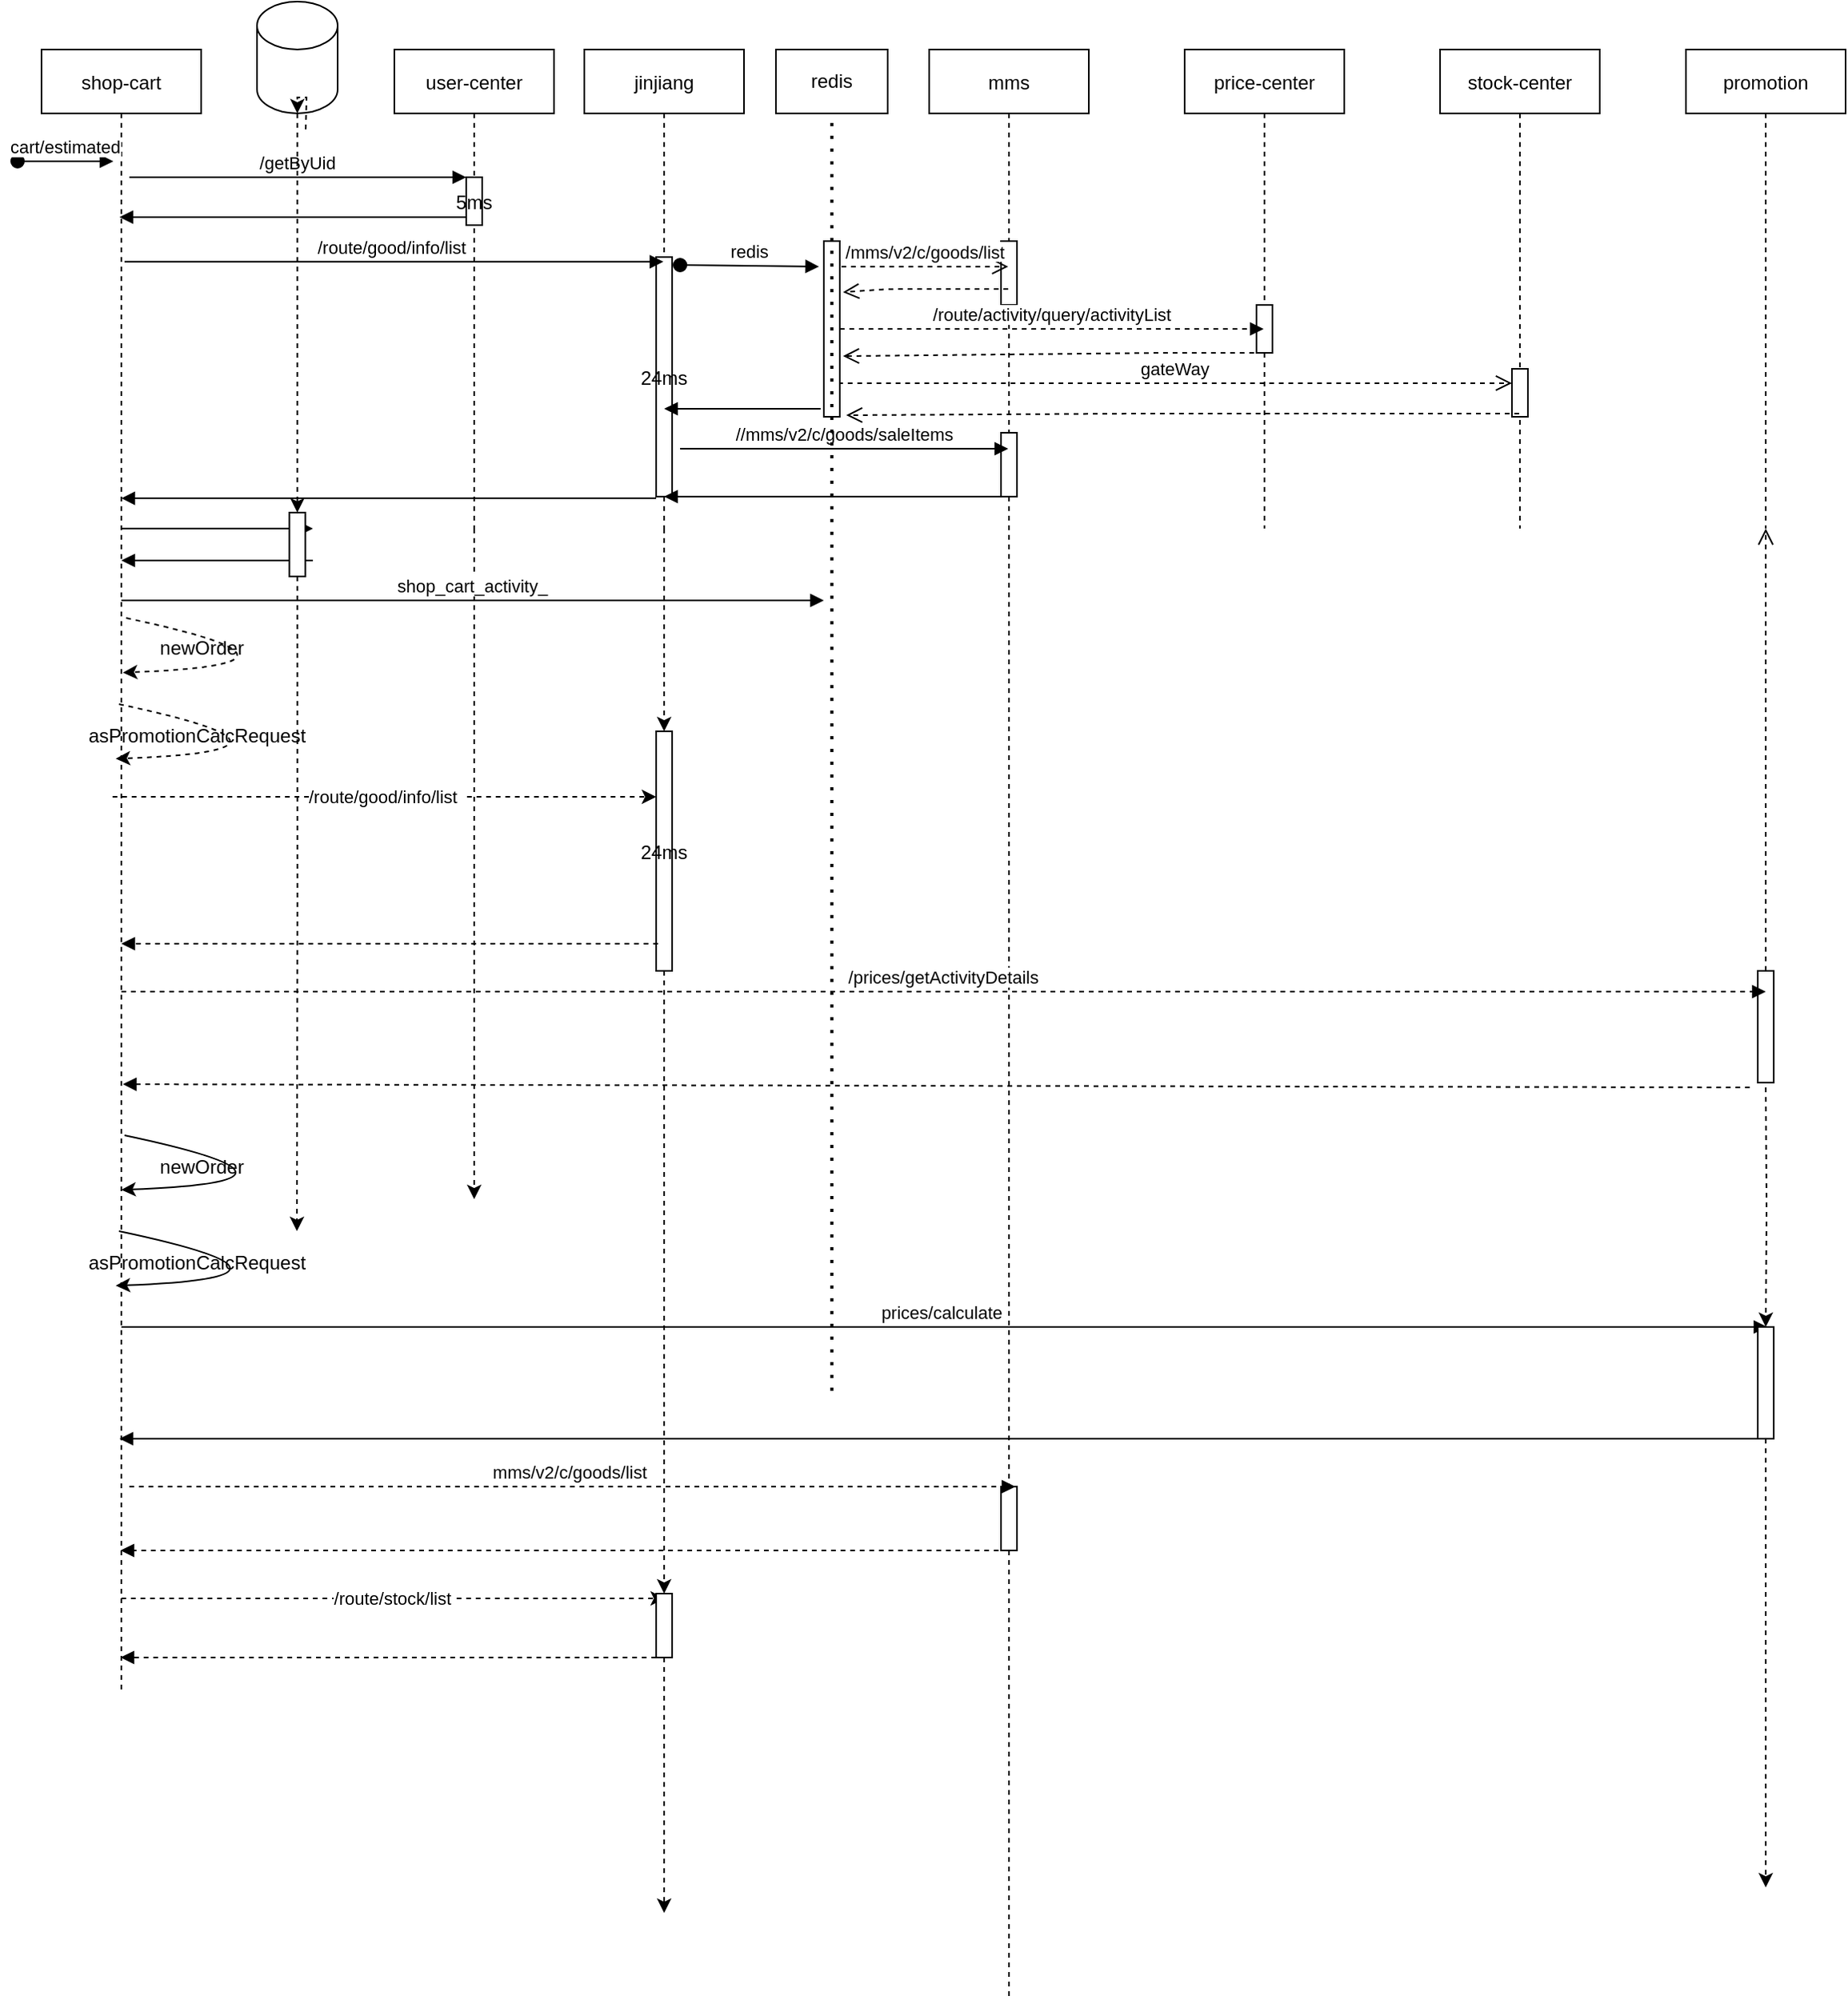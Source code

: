 <mxfile version="14.2.7" type="github">
  <diagram id="kgpKYQtTHZ0yAKxKKP6v" name="Page-1">
    <mxGraphModel dx="1977" dy="1080" grid="1" gridSize="10" guides="1" tooltips="1" connect="1" arrows="1" fold="1" page="1" pageScale="1" pageWidth="850" pageHeight="1100" math="0" shadow="0">
      <root>
        <mxCell id="0" />
        <mxCell id="1" parent="0" />
        <mxCell id="3nuBFxr9cyL0pnOWT2aG-1" value="shop-cart" style="shape=umlLifeline;perimeter=lifelinePerimeter;container=1;collapsible=0;recursiveResize=0;rounded=0;shadow=0;strokeWidth=1;" parent="1" vertex="1">
          <mxGeometry x="120" y="80" width="100" height="1030" as="geometry" />
        </mxCell>
        <mxCell id="3nuBFxr9cyL0pnOWT2aG-3" value="cart/estimated" style="verticalAlign=bottom;startArrow=oval;endArrow=block;startSize=8;shadow=0;strokeWidth=1;" parent="3nuBFxr9cyL0pnOWT2aG-1" edge="1">
          <mxGeometry relative="1" as="geometry">
            <mxPoint x="-15" y="70" as="sourcePoint" />
            <mxPoint x="45" y="70" as="targetPoint" />
          </mxGeometry>
        </mxCell>
        <mxCell id="YWAVucUWXaYQgddrqx2p-33" style="edgeStyle=orthogonalEdgeStyle;rounded=0;orthogonalLoop=1;jettySize=auto;html=1;dashed=1;" edge="1" parent="1" source="3nuBFxr9cyL0pnOWT2aG-5">
          <mxGeometry relative="1" as="geometry">
            <mxPoint x="391" y="800" as="targetPoint" />
          </mxGeometry>
        </mxCell>
        <mxCell id="3nuBFxr9cyL0pnOWT2aG-5" value="user-center" style="shape=umlLifeline;perimeter=lifelinePerimeter;container=1;collapsible=0;recursiveResize=0;rounded=0;shadow=0;strokeWidth=1;" parent="1" vertex="1">
          <mxGeometry x="341" y="80" width="100" height="300" as="geometry" />
        </mxCell>
        <mxCell id="3nuBFxr9cyL0pnOWT2aG-6" value="5ms" style="points=[];perimeter=orthogonalPerimeter;rounded=0;shadow=0;strokeWidth=1;" parent="3nuBFxr9cyL0pnOWT2aG-5" vertex="1">
          <mxGeometry x="45" y="80" width="10" height="30" as="geometry" />
        </mxCell>
        <mxCell id="3nuBFxr9cyL0pnOWT2aG-8" value="/getByUid" style="verticalAlign=bottom;endArrow=block;entryX=0;entryY=0;shadow=0;strokeWidth=1;" parent="1" target="3nuBFxr9cyL0pnOWT2aG-6" edge="1">
          <mxGeometry relative="1" as="geometry">
            <mxPoint x="175" y="160" as="sourcePoint" />
          </mxGeometry>
        </mxCell>
        <mxCell id="3nuBFxr9cyL0pnOWT2aG-9" value="" style="verticalAlign=bottom;endArrow=block;shadow=0;strokeWidth=1;" parent="1" edge="1">
          <mxGeometry relative="1" as="geometry">
            <mxPoint x="386" y="185" as="sourcePoint" />
            <mxPoint x="168.833" y="185" as="targetPoint" />
          </mxGeometry>
        </mxCell>
        <mxCell id="YWAVucUWXaYQgddrqx2p-34" style="edgeStyle=orthogonalEdgeStyle;rounded=0;orthogonalLoop=1;jettySize=auto;html=1;dashed=1;" edge="1" parent="1" source="YWAVucUWXaYQgddrqx2p-78">
          <mxGeometry relative="1" as="geometry">
            <mxPoint x="510" y="1247" as="targetPoint" />
          </mxGeometry>
        </mxCell>
        <mxCell id="YWAVucUWXaYQgddrqx2p-1" value="jinjiang" style="shape=umlLifeline;perimeter=lifelinePerimeter;container=1;collapsible=0;recursiveResize=0;rounded=0;shadow=0;strokeWidth=1;" vertex="1" parent="1">
          <mxGeometry x="460" y="80" width="100" height="300" as="geometry" />
        </mxCell>
        <mxCell id="YWAVucUWXaYQgddrqx2p-2" value="24ms" style="points=[];perimeter=orthogonalPerimeter;rounded=0;shadow=0;strokeWidth=1;" vertex="1" parent="YWAVucUWXaYQgddrqx2p-1">
          <mxGeometry x="45" y="130" width="10" height="150" as="geometry" />
        </mxCell>
        <mxCell id="YWAVucUWXaYQgddrqx2p-13" value="redis" style="verticalAlign=bottom;startArrow=oval;endArrow=block;startSize=8;shadow=0;strokeWidth=1;entryX=-0.3;entryY=0.145;entryDx=0;entryDy=0;entryPerimeter=0;" edge="1" parent="YWAVucUWXaYQgddrqx2p-1" target="YWAVucUWXaYQgddrqx2p-12">
          <mxGeometry relative="1" as="geometry">
            <mxPoint x="60" y="135" as="sourcePoint" />
            <mxPoint x="108" y="135" as="targetPoint" />
          </mxGeometry>
        </mxCell>
        <mxCell id="YWAVucUWXaYQgddrqx2p-5" value="/route/good/info/list " style="verticalAlign=bottom;endArrow=block;shadow=0;strokeWidth=1;exitX=0.52;exitY=0.23;exitDx=0;exitDy=0;exitPerimeter=0;" edge="1" parent="1">
          <mxGeometry relative="1" as="geometry">
            <mxPoint x="172" y="212.9" as="sourcePoint" />
            <mxPoint x="509.5" y="212.9" as="targetPoint" />
          </mxGeometry>
        </mxCell>
        <mxCell id="YWAVucUWXaYQgddrqx2p-6" value="" style="verticalAlign=bottom;endArrow=block;shadow=0;strokeWidth=1;exitX=0;exitY=1.007;exitDx=0;exitDy=0;exitPerimeter=0;" edge="1" parent="1" source="YWAVucUWXaYQgddrqx2p-2" target="3nuBFxr9cyL0pnOWT2aG-1">
          <mxGeometry relative="1" as="geometry">
            <mxPoint x="505.5" y="300" as="sourcePoint" />
            <mxPoint x="330" y="300" as="targetPoint" />
          </mxGeometry>
        </mxCell>
        <mxCell id="YWAVucUWXaYQgddrqx2p-8" value="mms" style="shape=umlLifeline;perimeter=lifelinePerimeter;container=1;collapsible=0;recursiveResize=0;rounded=0;shadow=0;strokeWidth=1;" vertex="1" parent="1">
          <mxGeometry x="676" y="80" width="100" height="1220" as="geometry" />
        </mxCell>
        <mxCell id="YWAVucUWXaYQgddrqx2p-9" value="" style="points=[];perimeter=orthogonalPerimeter;rounded=0;shadow=0;strokeWidth=1;" vertex="1" parent="YWAVucUWXaYQgddrqx2p-8">
          <mxGeometry x="45" y="120" width="10" height="40" as="geometry" />
        </mxCell>
        <mxCell id="YWAVucUWXaYQgddrqx2p-19" value="" style="points=[];perimeter=orthogonalPerimeter;rounded=0;shadow=0;strokeWidth=1;" vertex="1" parent="YWAVucUWXaYQgddrqx2p-8">
          <mxGeometry x="45" y="240" width="10" height="40" as="geometry" />
        </mxCell>
        <mxCell id="YWAVucUWXaYQgddrqx2p-75" value="" style="points=[];perimeter=orthogonalPerimeter;rounded=0;shadow=0;strokeWidth=1;" vertex="1" parent="YWAVucUWXaYQgddrqx2p-8">
          <mxGeometry x="45" y="900" width="10" height="40" as="geometry" />
        </mxCell>
        <mxCell id="YWAVucUWXaYQgddrqx2p-15" value="/mms/v2/c/goods/list" style="verticalAlign=bottom;endArrow=open;dashed=1;endSize=8;shadow=0;strokeWidth=1;exitX=1.1;exitY=0.145;exitDx=0;exitDy=0;exitPerimeter=0;" edge="1" parent="1" source="YWAVucUWXaYQgddrqx2p-12" target="YWAVucUWXaYQgddrqx2p-8">
          <mxGeometry relative="1" as="geometry">
            <mxPoint x="679.5" y="214.5" as="targetPoint" />
            <mxPoint x="580" y="214.5" as="sourcePoint" />
          </mxGeometry>
        </mxCell>
        <mxCell id="YWAVucUWXaYQgddrqx2p-16" value="" style="verticalAlign=bottom;endArrow=block;shadow=0;strokeWidth=1;" edge="1" parent="1">
          <mxGeometry relative="1" as="geometry">
            <mxPoint x="608" y="305" as="sourcePoint" />
            <mxPoint x="510" y="305" as="targetPoint" />
          </mxGeometry>
        </mxCell>
        <mxCell id="YWAVucUWXaYQgddrqx2p-20" value="//mms/v2/c/goods/saleItems" style="verticalAlign=bottom;endArrow=block;shadow=0;strokeWidth=1;" edge="1" parent="1" target="YWAVucUWXaYQgddrqx2p-8">
          <mxGeometry relative="1" as="geometry">
            <mxPoint x="520" y="330" as="sourcePoint" />
            <mxPoint x="674.75" y="330" as="targetPoint" />
            <Array as="points">
              <mxPoint x="590" y="330" />
            </Array>
          </mxGeometry>
        </mxCell>
        <mxCell id="YWAVucUWXaYQgddrqx2p-21" value="" style="verticalAlign=bottom;endArrow=block;shadow=0;strokeWidth=1;exitX=0.2;exitY=1;exitDx=0;exitDy=0;exitPerimeter=0;" edge="1" parent="1" source="YWAVucUWXaYQgddrqx2p-19" target="YWAVucUWXaYQgddrqx2p-1">
          <mxGeometry relative="1" as="geometry">
            <mxPoint x="670" y="290" as="sourcePoint" />
            <mxPoint x="620" y="290" as="targetPoint" />
            <Array as="points">
              <mxPoint x="550" y="360" />
            </Array>
          </mxGeometry>
        </mxCell>
        <mxCell id="YWAVucUWXaYQgddrqx2p-22" value="price-center" style="shape=umlLifeline;perimeter=lifelinePerimeter;container=1;collapsible=0;recursiveResize=0;rounded=0;shadow=0;strokeWidth=1;" vertex="1" parent="1">
          <mxGeometry x="836" y="80" width="100" height="300" as="geometry" />
        </mxCell>
        <mxCell id="YWAVucUWXaYQgddrqx2p-23" value="" style="points=[];perimeter=orthogonalPerimeter;rounded=0;shadow=0;strokeWidth=1;" vertex="1" parent="YWAVucUWXaYQgddrqx2p-22">
          <mxGeometry x="45" y="160" width="10" height="30" as="geometry" />
        </mxCell>
        <mxCell id="YWAVucUWXaYQgddrqx2p-24" value="/route/activity/query/activityList" style="verticalAlign=bottom;endArrow=block;shadow=0;strokeWidth=1;dashed=1;" edge="1" parent="1" source="YWAVucUWXaYQgddrqx2p-12" target="YWAVucUWXaYQgddrqx2p-22">
          <mxGeometry relative="1" as="geometry">
            <mxPoint x="583" y="250" as="sourcePoint" />
            <mxPoint x="839.5" y="250" as="targetPoint" />
          </mxGeometry>
        </mxCell>
        <mxCell id="YWAVucUWXaYQgddrqx2p-26" value="" style="verticalAlign=bottom;endArrow=open;dashed=1;endSize=8;shadow=0;strokeWidth=1;entryX=1.2;entryY=0.291;entryDx=0;entryDy=0;entryPerimeter=0;" edge="1" parent="1" source="YWAVucUWXaYQgddrqx2p-8" target="YWAVucUWXaYQgddrqx2p-12">
          <mxGeometry relative="1" as="geometry">
            <mxPoint x="580" y="230" as="targetPoint" />
            <mxPoint x="672" y="230" as="sourcePoint" />
            <Array as="points">
              <mxPoint x="650" y="230" />
            </Array>
          </mxGeometry>
        </mxCell>
        <mxCell id="YWAVucUWXaYQgddrqx2p-27" value="" style="verticalAlign=bottom;endArrow=open;dashed=1;endSize=8;shadow=0;strokeWidth=1;entryX=1.2;entryY=0.655;entryDx=0;entryDy=0;entryPerimeter=0;" edge="1" parent="1" source="YWAVucUWXaYQgddrqx2p-22" target="YWAVucUWXaYQgddrqx2p-12">
          <mxGeometry relative="1" as="geometry">
            <mxPoint x="750" y="270" as="targetPoint" />
            <mxPoint x="842" y="270" as="sourcePoint" />
            <Array as="points">
              <mxPoint x="820" y="270" />
            </Array>
          </mxGeometry>
        </mxCell>
        <mxCell id="YWAVucUWXaYQgddrqx2p-28" value="stock-center" style="shape=umlLifeline;perimeter=lifelinePerimeter;container=1;collapsible=0;recursiveResize=0;rounded=0;shadow=0;strokeWidth=1;" vertex="1" parent="1">
          <mxGeometry x="996" y="80" width="100" height="300" as="geometry" />
        </mxCell>
        <mxCell id="YWAVucUWXaYQgddrqx2p-30" value="" style="verticalAlign=bottom;endArrow=open;dashed=1;endSize=8;shadow=0;strokeWidth=1;" edge="1" parent="1" source="YWAVucUWXaYQgddrqx2p-29" target="YWAVucUWXaYQgddrqx2p-28">
          <mxGeometry relative="1" as="geometry">
            <mxPoint x="725.5" y="290" as="targetPoint" />
            <mxPoint x="626" y="290" as="sourcePoint" />
          </mxGeometry>
        </mxCell>
        <mxCell id="YWAVucUWXaYQgddrqx2p-29" value="" style="points=[];perimeter=orthogonalPerimeter;rounded=0;shadow=0;strokeWidth=1;" vertex="1" parent="1">
          <mxGeometry x="1041" y="280" width="10" height="30" as="geometry" />
        </mxCell>
        <mxCell id="YWAVucUWXaYQgddrqx2p-31" value="gateWay" style="verticalAlign=bottom;endArrow=open;dashed=1;endSize=8;shadow=0;strokeWidth=1;exitX=0.9;exitY=0.809;exitDx=0;exitDy=0;exitPerimeter=0;" edge="1" parent="1" source="YWAVucUWXaYQgddrqx2p-12" target="YWAVucUWXaYQgddrqx2p-29">
          <mxGeometry relative="1" as="geometry">
            <mxPoint x="999.5" y="290" as="targetPoint" />
            <mxPoint x="580" y="290" as="sourcePoint" />
          </mxGeometry>
        </mxCell>
        <mxCell id="YWAVucUWXaYQgddrqx2p-32" value="" style="verticalAlign=bottom;endArrow=open;dashed=1;endSize=8;shadow=0;strokeWidth=1;entryX=1.4;entryY=0.991;entryDx=0;entryDy=0;entryPerimeter=0;" edge="1" parent="1" source="YWAVucUWXaYQgddrqx2p-28" target="YWAVucUWXaYQgddrqx2p-12">
          <mxGeometry relative="1" as="geometry">
            <mxPoint x="580" y="310.0" as="targetPoint" />
            <mxPoint x="840" y="307.95" as="sourcePoint" />
            <Array as="points">
              <mxPoint x="818" y="307.95" />
            </Array>
          </mxGeometry>
        </mxCell>
        <mxCell id="YWAVucUWXaYQgddrqx2p-12" value="" style="points=[];perimeter=orthogonalPerimeter;rounded=0;shadow=0;strokeWidth=1;" vertex="1" parent="1">
          <mxGeometry x="610" y="200" width="10" height="110" as="geometry" />
        </mxCell>
        <mxCell id="YWAVucUWXaYQgddrqx2p-36" value="redis" style="whiteSpace=wrap;html=1;" vertex="1" parent="1">
          <mxGeometry x="580" y="80" width="70" height="40" as="geometry" />
        </mxCell>
        <mxCell id="YWAVucUWXaYQgddrqx2p-37" value="" style="endArrow=none;dashed=1;html=1;dashPattern=1 3;strokeWidth=2;entryX=0.5;entryY=1;entryDx=0;entryDy=0;" edge="1" parent="1" target="YWAVucUWXaYQgddrqx2p-36">
          <mxGeometry width="50" height="50" relative="1" as="geometry">
            <mxPoint x="615" y="920" as="sourcePoint" />
            <mxPoint x="550" y="250" as="targetPoint" />
          </mxGeometry>
        </mxCell>
        <mxCell id="YWAVucUWXaYQgddrqx2p-38" value="shop_cart_activity_" style="verticalAlign=bottom;endArrow=block;shadow=0;strokeWidth=1;" edge="1" parent="1">
          <mxGeometry relative="1" as="geometry">
            <mxPoint x="170" y="425" as="sourcePoint" />
            <mxPoint x="610" y="425" as="targetPoint" />
          </mxGeometry>
        </mxCell>
        <mxCell id="YWAVucUWXaYQgddrqx2p-39" value="" style="curved=1;endArrow=classic;html=1;dashed=1;exitX=0.53;exitY=0.609;exitDx=0;exitDy=0;exitPerimeter=0;entryX=0.51;entryY=0.67;entryDx=0;entryDy=0;entryPerimeter=0;" edge="1" parent="1">
          <mxGeometry width="50" height="50" relative="1" as="geometry">
            <mxPoint x="173" y="436.04" as="sourcePoint" />
            <mxPoint x="171" y="470.2" as="targetPoint" />
            <Array as="points">
              <mxPoint x="310" y="465" />
            </Array>
          </mxGeometry>
        </mxCell>
        <mxCell id="YWAVucUWXaYQgddrqx2p-40" value="&lt;div&gt;newOrder&lt;/div&gt;" style="text;html=1;align=center;verticalAlign=middle;resizable=0;points=[];autosize=1;" vertex="1" parent="1">
          <mxGeometry x="185" y="445" width="70" height="20" as="geometry" />
        </mxCell>
        <mxCell id="YWAVucUWXaYQgddrqx2p-41" value="" style="curved=1;endArrow=classic;html=1;dashed=1;exitX=0.53;exitY=0.609;exitDx=0;exitDy=0;exitPerimeter=0;entryX=0.51;entryY=0.67;entryDx=0;entryDy=0;entryPerimeter=0;" edge="1" parent="1">
          <mxGeometry width="50" height="50" relative="1" as="geometry">
            <mxPoint x="168.5" y="490.0" as="sourcePoint" />
            <mxPoint x="166.5" y="524.16" as="targetPoint" />
            <Array as="points">
              <mxPoint x="305.5" y="518.96" />
            </Array>
          </mxGeometry>
        </mxCell>
        <mxCell id="YWAVucUWXaYQgddrqx2p-42" value="&lt;div&gt;asPromotionCalcRequest&lt;/div&gt;" style="text;html=1;align=center;verticalAlign=middle;resizable=0;points=[];autosize=1;" vertex="1" parent="1">
          <mxGeometry x="141.5" y="500" width="150" height="20" as="geometry" />
        </mxCell>
        <mxCell id="YWAVucUWXaYQgddrqx2p-46" style="edgeStyle=orthogonalEdgeStyle;rounded=0;orthogonalLoop=1;jettySize=auto;html=1;dashed=1;" edge="1" parent="1" source="YWAVucUWXaYQgddrqx2p-71">
          <mxGeometry relative="1" as="geometry">
            <mxPoint x="1200" y="1231" as="targetPoint" />
          </mxGeometry>
        </mxCell>
        <mxCell id="YWAVucUWXaYQgddrqx2p-43" value="promotion" style="shape=umlLifeline;perimeter=lifelinePerimeter;container=1;collapsible=0;recursiveResize=0;rounded=0;shadow=0;strokeWidth=1;" vertex="1" parent="1">
          <mxGeometry x="1150" y="80" width="100" height="300" as="geometry" />
        </mxCell>
        <mxCell id="YWAVucUWXaYQgddrqx2p-44" value="" style="verticalAlign=bottom;endArrow=open;dashed=1;endSize=8;shadow=0;strokeWidth=1;" edge="1" parent="1" source="YWAVucUWXaYQgddrqx2p-45" target="YWAVucUWXaYQgddrqx2p-43">
          <mxGeometry relative="1" as="geometry">
            <mxPoint x="879.5" y="290" as="targetPoint" />
            <mxPoint x="780" y="290" as="sourcePoint" />
          </mxGeometry>
        </mxCell>
        <mxCell id="YWAVucUWXaYQgddrqx2p-45" value="" style="points=[];perimeter=orthogonalPerimeter;rounded=0;shadow=0;strokeWidth=1;" vertex="1" parent="1">
          <mxGeometry x="1195" y="657" width="10" height="70" as="geometry" />
        </mxCell>
        <mxCell id="YWAVucUWXaYQgddrqx2p-48" value="/prices/getActivityDetails" style="verticalAlign=bottom;endArrow=block;shadow=0;strokeWidth=1;dashed=1;" edge="1" parent="1">
          <mxGeometry relative="1" as="geometry">
            <mxPoint x="170" y="670" as="sourcePoint" />
            <mxPoint x="1200" y="670" as="targetPoint" />
          </mxGeometry>
        </mxCell>
        <mxCell id="YWAVucUWXaYQgddrqx2p-51" style="edgeStyle=orthogonalEdgeStyle;rounded=0;orthogonalLoop=1;jettySize=auto;html=1;dashed=1;exitX=0.5;exitY=1;exitDx=0;exitDy=0;" edge="1" parent="1" source="YWAVucUWXaYQgddrqx2p-57">
          <mxGeometry relative="1" as="geometry">
            <mxPoint x="280" y="820" as="targetPoint" />
            <mxPoint x="295" y="310" as="sourcePoint" />
          </mxGeometry>
        </mxCell>
        <mxCell id="YWAVucUWXaYQgddrqx2p-52" value="" style="endArrow=classic;html=1;" edge="1" parent="1" source="3nuBFxr9cyL0pnOWT2aG-1">
          <mxGeometry width="50" height="50" relative="1" as="geometry">
            <mxPoint x="310" y="430" as="sourcePoint" />
            <mxPoint x="290" y="380" as="targetPoint" />
          </mxGeometry>
        </mxCell>
        <mxCell id="YWAVucUWXaYQgddrqx2p-53" value="" style="verticalAlign=bottom;endArrow=block;shadow=0;strokeWidth=1;" edge="1" parent="1">
          <mxGeometry relative="1" as="geometry">
            <mxPoint x="290" y="400" as="sourcePoint" />
            <mxPoint x="170" y="400.0" as="targetPoint" />
          </mxGeometry>
        </mxCell>
        <mxCell id="YWAVucUWXaYQgddrqx2p-54" value="" style="shape=cylinder3;whiteSpace=wrap;html=1;boundedLbl=1;backgroundOutline=1;size=15;" vertex="1" parent="1">
          <mxGeometry x="255" y="50" width="50.5" height="70" as="geometry" />
        </mxCell>
        <mxCell id="YWAVucUWXaYQgddrqx2p-55" style="edgeStyle=orthogonalEdgeStyle;rounded=0;orthogonalLoop=1;jettySize=auto;html=1;dashed=1;exitX=0.5;exitY=1;exitDx=0;exitDy=0;" edge="1" parent="1" target="YWAVucUWXaYQgddrqx2p-54">
          <mxGeometry relative="1" as="geometry">
            <mxPoint x="286" y="820" as="targetPoint" />
            <mxPoint x="285.5" y="130" as="sourcePoint" />
          </mxGeometry>
        </mxCell>
        <mxCell id="YWAVucUWXaYQgddrqx2p-57" value="" style="rounded=0;whiteSpace=wrap;html=1;" vertex="1" parent="1">
          <mxGeometry x="275.25" y="370" width="10" height="40" as="geometry" />
        </mxCell>
        <mxCell id="YWAVucUWXaYQgddrqx2p-58" style="edgeStyle=orthogonalEdgeStyle;rounded=0;orthogonalLoop=1;jettySize=auto;html=1;dashed=1;exitX=0.5;exitY=1;exitDx=0;exitDy=0;" edge="1" parent="1" source="YWAVucUWXaYQgddrqx2p-54" target="YWAVucUWXaYQgddrqx2p-57">
          <mxGeometry relative="1" as="geometry">
            <mxPoint x="280" y="820" as="targetPoint" />
            <mxPoint x="280.25" y="120" as="sourcePoint" />
          </mxGeometry>
        </mxCell>
        <mxCell id="YWAVucUWXaYQgddrqx2p-60" value="" style="verticalAlign=bottom;endArrow=block;shadow=0;strokeWidth=1;dashed=1;" edge="1" parent="1">
          <mxGeometry relative="1" as="geometry">
            <mxPoint x="1190" y="730" as="sourcePoint" />
            <mxPoint x="171" y="728" as="targetPoint" />
          </mxGeometry>
        </mxCell>
        <mxCell id="YWAVucUWXaYQgddrqx2p-63" value="" style="curved=1;endArrow=classic;html=1;exitX=0.53;exitY=0.609;exitDx=0;exitDy=0;exitPerimeter=0;entryX=0.51;entryY=0.67;entryDx=0;entryDy=0;entryPerimeter=0;" edge="1" parent="1">
          <mxGeometry width="50" height="50" relative="1" as="geometry">
            <mxPoint x="172" y="760" as="sourcePoint" />
            <mxPoint x="170" y="794.16" as="targetPoint" />
            <Array as="points">
              <mxPoint x="309" y="788.96" />
            </Array>
          </mxGeometry>
        </mxCell>
        <mxCell id="YWAVucUWXaYQgddrqx2p-66" value="newOrder" style="text;html=1;align=center;verticalAlign=middle;resizable=0;points=[];autosize=1;" vertex="1" parent="1">
          <mxGeometry x="185" y="770" width="70" height="20" as="geometry" />
        </mxCell>
        <mxCell id="YWAVucUWXaYQgddrqx2p-67" value="" style="curved=1;endArrow=classic;html=1;exitX=0.53;exitY=0.609;exitDx=0;exitDy=0;exitPerimeter=0;entryX=0.51;entryY=0.67;entryDx=0;entryDy=0;entryPerimeter=0;" edge="1" parent="1">
          <mxGeometry width="50" height="50" relative="1" as="geometry">
            <mxPoint x="168.5" y="820" as="sourcePoint" />
            <mxPoint x="166.5" y="854.16" as="targetPoint" />
            <Array as="points">
              <mxPoint x="305.5" y="848.96" />
            </Array>
          </mxGeometry>
        </mxCell>
        <mxCell id="YWAVucUWXaYQgddrqx2p-68" value="&lt;div&gt;asPromotionCalcRequest&lt;/div&gt;" style="text;html=1;align=center;verticalAlign=middle;resizable=0;points=[];autosize=1;" vertex="1" parent="1">
          <mxGeometry x="141.5" y="830" width="150" height="20" as="geometry" />
        </mxCell>
        <mxCell id="YWAVucUWXaYQgddrqx2p-69" value="&lt;span style=&quot;font-size: 11px&quot;&gt;/route/good/info/list&amp;nbsp;&lt;/span&gt;" style="endArrow=classic;html=1;dashed=1;" edge="1" parent="1">
          <mxGeometry width="50" height="50" relative="1" as="geometry">
            <mxPoint x="164.5" y="548" as="sourcePoint" />
            <mxPoint x="505" y="548" as="targetPoint" />
          </mxGeometry>
        </mxCell>
        <mxCell id="YWAVucUWXaYQgddrqx2p-70" value="prices/calculate " style="verticalAlign=bottom;endArrow=block;shadow=0;strokeWidth=1;" edge="1" parent="1">
          <mxGeometry relative="1" as="geometry">
            <mxPoint x="170" y="880" as="sourcePoint" />
            <mxPoint x="1201" y="880" as="targetPoint" />
          </mxGeometry>
        </mxCell>
        <mxCell id="YWAVucUWXaYQgddrqx2p-71" value="" style="points=[];perimeter=orthogonalPerimeter;rounded=0;shadow=0;strokeWidth=1;" vertex="1" parent="1">
          <mxGeometry x="1195" y="880" width="10" height="70" as="geometry" />
        </mxCell>
        <mxCell id="YWAVucUWXaYQgddrqx2p-72" style="edgeStyle=orthogonalEdgeStyle;rounded=0;orthogonalLoop=1;jettySize=auto;html=1;dashed=1;" edge="1" parent="1" target="YWAVucUWXaYQgddrqx2p-71">
          <mxGeometry relative="1" as="geometry">
            <mxPoint x="1200" y="1234" as="targetPoint" />
            <mxPoint x="1200" y="730" as="sourcePoint" />
          </mxGeometry>
        </mxCell>
        <mxCell id="YWAVucUWXaYQgddrqx2p-73" value="" style="verticalAlign=bottom;endArrow=block;shadow=0;strokeWidth=1;exitX=0.2;exitY=1;exitDx=0;exitDy=0;exitPerimeter=0;" edge="1" parent="1">
          <mxGeometry relative="1" as="geometry">
            <mxPoint x="1205" y="950" as="sourcePoint" />
            <mxPoint x="168.833" y="950" as="targetPoint" />
            <Array as="points">
              <mxPoint x="1032" y="950" />
            </Array>
          </mxGeometry>
        </mxCell>
        <mxCell id="YWAVucUWXaYQgddrqx2p-74" value="mms/v2/c/goods/list " style="verticalAlign=bottom;endArrow=block;shadow=0;strokeWidth=1;dashed=1;" edge="1" parent="1">
          <mxGeometry relative="1" as="geometry">
            <mxPoint x="175" y="980" as="sourcePoint" />
            <mxPoint x="730" y="980" as="targetPoint" />
          </mxGeometry>
        </mxCell>
        <mxCell id="YWAVucUWXaYQgddrqx2p-76" value="" style="verticalAlign=bottom;endArrow=block;shadow=0;strokeWidth=1;dashed=1;" edge="1" parent="1">
          <mxGeometry relative="1" as="geometry">
            <mxPoint x="725.5" y="1020" as="sourcePoint" />
            <mxPoint x="169.5" y="1020" as="targetPoint" />
          </mxGeometry>
        </mxCell>
        <mxCell id="YWAVucUWXaYQgddrqx2p-77" value="&lt;span style=&quot;font-size: 11px&quot;&gt;/route/stock/list&amp;nbsp;&lt;/span&gt;" style="endArrow=classic;html=1;dashed=1;" edge="1" parent="1">
          <mxGeometry width="50" height="50" relative="1" as="geometry">
            <mxPoint x="170" y="1050" as="sourcePoint" />
            <mxPoint x="510.5" y="1050" as="targetPoint" />
          </mxGeometry>
        </mxCell>
        <mxCell id="YWAVucUWXaYQgddrqx2p-78" value="" style="points=[];perimeter=orthogonalPerimeter;rounded=0;shadow=0;strokeWidth=1;" vertex="1" parent="1">
          <mxGeometry x="505" y="1047" width="10" height="40" as="geometry" />
        </mxCell>
        <mxCell id="YWAVucUWXaYQgddrqx2p-79" style="edgeStyle=orthogonalEdgeStyle;rounded=0;orthogonalLoop=1;jettySize=auto;html=1;dashed=1;" edge="1" parent="1" source="YWAVucUWXaYQgddrqx2p-81" target="YWAVucUWXaYQgddrqx2p-78">
          <mxGeometry relative="1" as="geometry">
            <mxPoint x="510" y="1130" as="targetPoint" />
            <mxPoint x="509.5" y="380" as="sourcePoint" />
          </mxGeometry>
        </mxCell>
        <mxCell id="YWAVucUWXaYQgddrqx2p-80" value="" style="verticalAlign=bottom;endArrow=block;shadow=0;strokeWidth=1;exitX=0;exitY=1.007;exitDx=0;exitDy=0;exitPerimeter=0;dashed=1;" edge="1" parent="1">
          <mxGeometry relative="1" as="geometry">
            <mxPoint x="505" y="1087" as="sourcePoint" />
            <mxPoint x="169.5" y="1087" as="targetPoint" />
          </mxGeometry>
        </mxCell>
        <mxCell id="YWAVucUWXaYQgddrqx2p-81" value="24ms" style="points=[];perimeter=orthogonalPerimeter;rounded=0;shadow=0;strokeWidth=1;" vertex="1" parent="1">
          <mxGeometry x="505" y="507" width="10" height="150" as="geometry" />
        </mxCell>
        <mxCell id="YWAVucUWXaYQgddrqx2p-82" style="edgeStyle=orthogonalEdgeStyle;rounded=0;orthogonalLoop=1;jettySize=auto;html=1;dashed=1;" edge="1" parent="1" source="YWAVucUWXaYQgddrqx2p-1" target="YWAVucUWXaYQgddrqx2p-81">
          <mxGeometry relative="1" as="geometry">
            <mxPoint x="510" y="1047" as="targetPoint" />
            <mxPoint x="508.833" y="380" as="sourcePoint" />
          </mxGeometry>
        </mxCell>
        <mxCell id="YWAVucUWXaYQgddrqx2p-83" value="" style="verticalAlign=bottom;endArrow=block;shadow=0;strokeWidth=1;exitX=0;exitY=1.007;exitDx=0;exitDy=0;exitPerimeter=0;dashed=1;" edge="1" parent="1">
          <mxGeometry relative="1" as="geometry">
            <mxPoint x="506.17" y="640" as="sourcePoint" />
            <mxPoint x="170.003" y="640" as="targetPoint" />
          </mxGeometry>
        </mxCell>
      </root>
    </mxGraphModel>
  </diagram>
</mxfile>
